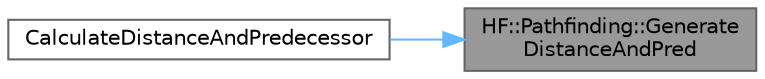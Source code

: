 digraph "HF::Pathfinding::GenerateDistanceAndPred"
{
 // LATEX_PDF_SIZE
  bgcolor="transparent";
  edge [fontname=Helvetica,fontsize=10,labelfontname=Helvetica,labelfontsize=10];
  node [fontname=Helvetica,fontsize=10,shape=box,height=0.2,width=0.4];
  rankdir="RL";
  Node1 [label="HF::Pathfinding::Generate\lDistanceAndPred",height=0.2,width=0.4,color="gray40", fillcolor="grey60", style="filled", fontcolor="black",tooltip="Generate the distance and predecessor matricies for a specific boost graph."];
  Node1 -> Node2 [dir="back",color="steelblue1",style="solid"];
  Node2 [label="CalculateDistanceAndPredecessor",height=0.2,width=0.4,color="grey40", fillcolor="white", style="filled",URL="$a00456.html#ga27b1f45019ccbda909301520d1c738ca",tooltip="Calculate the distance and predecessor matricies for a graph."];
}
